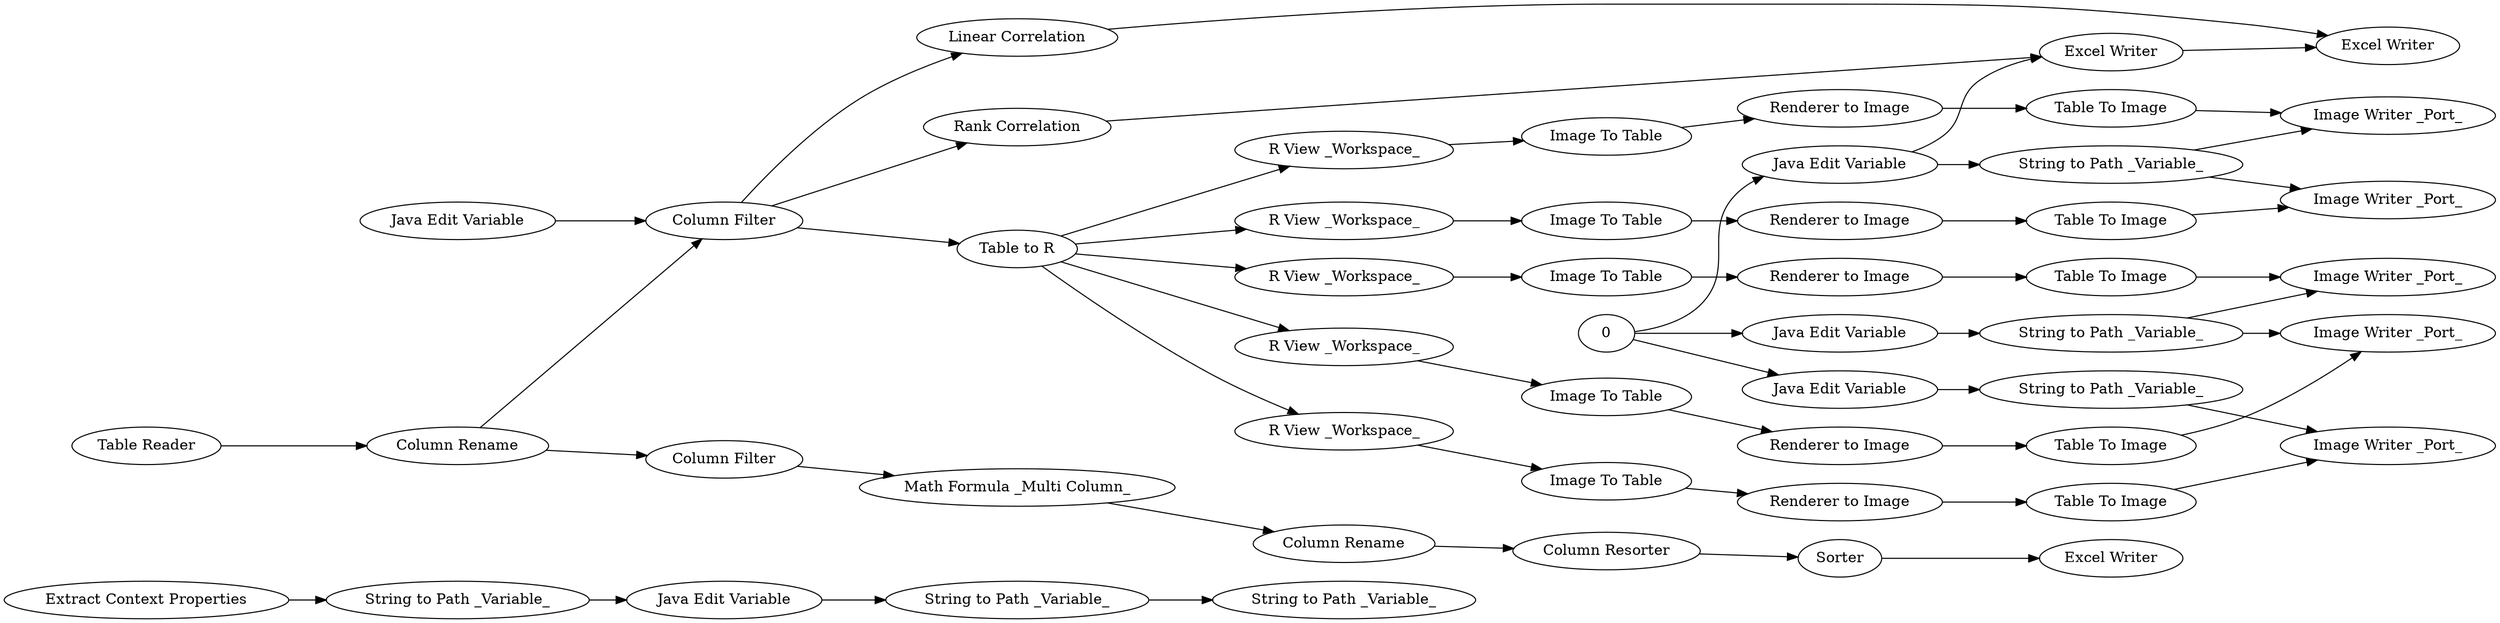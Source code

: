 digraph {
	481 [label="Extract Context Properties"]
	482 [label="Java Edit Variable"]
	483 [label="String to Path _Variable_"]
	484 [label="String to Path _Variable_"]
	485 [label="String to Path _Variable_"]
	117 [label="Java Edit Variable"]
	118 [label="Column Filter"]
	257 [label="Image To Table"]
	258 [label="Renderer to Image"]
	259 [label="Table To Image"]
	306 [label="Table to R"]
	307 [label="R View _Workspace_"]
	339 [label="Excel Writer"]
	375 [label="R View _Workspace_"]
	384 [label="Java Edit Variable"]
	389 [label="Table Reader"]
	390 [label="Column Filter"]
	391 [label="Column Rename"]
	392 [label=Sorter]
	393 [label="Math Formula _Multi Column_"]
	394 [label="Rank Correlation"]
	395 [label="Linear Correlation"]
	396 [label="Excel Writer"]
	397 [label="Excel Writer"]
	2400 [label="Image Writer _Port_"]
	2401 [label="String to Path _Variable_"]
	2402 [label="Image To Table"]
	2403 [label="Renderer to Image"]
	2404 [label="Table To Image"]
	2405 [label="Image Writer _Port_"]
	2407 [label="Column Resorter"]
	2408 [label="Column Rename"]
	2409 [label="Java Edit Variable"]
	2410 [label="String to Path _Variable_"]
	2411 [label="R View _Workspace_"]
	2412 [label="R View _Workspace_"]
	2413 [label="Table To Image"]
	2414 [label="Renderer to Image"]
	2415 [label="Image To Table"]
	2416 [label="Renderer to Image"]
	2417 [label="Image To Table"]
	2418 [label="Table To Image"]
	2419 [label="Image Writer _Port_"]
	2420 [label="Image Writer _Port_"]
	2421 [label="R View _Workspace_"]
	2422 [label="Image To Table"]
	2423 [label="Renderer to Image"]
	2424 [label="Table To Image"]
	2425 [label="Image Writer _Port_"]
	2426 [label="Java Edit Variable"]
	2427 [label="String to Path _Variable_"]
	481 -> 483
	482 -> 484
	483 -> 482
	484 -> 485
	0 -> 384
	0 -> 2409
	0 -> 2426
	117 -> 118
	118 -> 306
	118 -> 394
	118 -> 395
	257 -> 258
	258 -> 259
	259 -> 2400
	306 -> 307
	306 -> 375
	306 -> 2411
	306 -> 2412
	306 -> 2421
	307 -> 2402
	375 -> 257
	384 -> 396
	384 -> 2401
	389 -> 2408
	390 -> 393
	391 -> 2407
	392 -> 339
	393 -> 391
	394 -> 396
	395 -> 397
	396 -> 397
	2401 -> 2400
	2401 -> 2405
	2402 -> 2403
	2403 -> 2404
	2404 -> 2405
	2407 -> 392
	2408 -> 118
	2408 -> 390
	2409 -> 2410
	2410 -> 2419
	2410 -> 2420
	2411 -> 2415
	2412 -> 2417
	2413 -> 2419
	2414 -> 2413
	2415 -> 2414
	2416 -> 2418
	2417 -> 2416
	2418 -> 2420
	2421 -> 2422
	2422 -> 2423
	2423 -> 2424
	2424 -> 2425
	2426 -> 2427
	2427 -> 2425
	rankdir=LR
}
